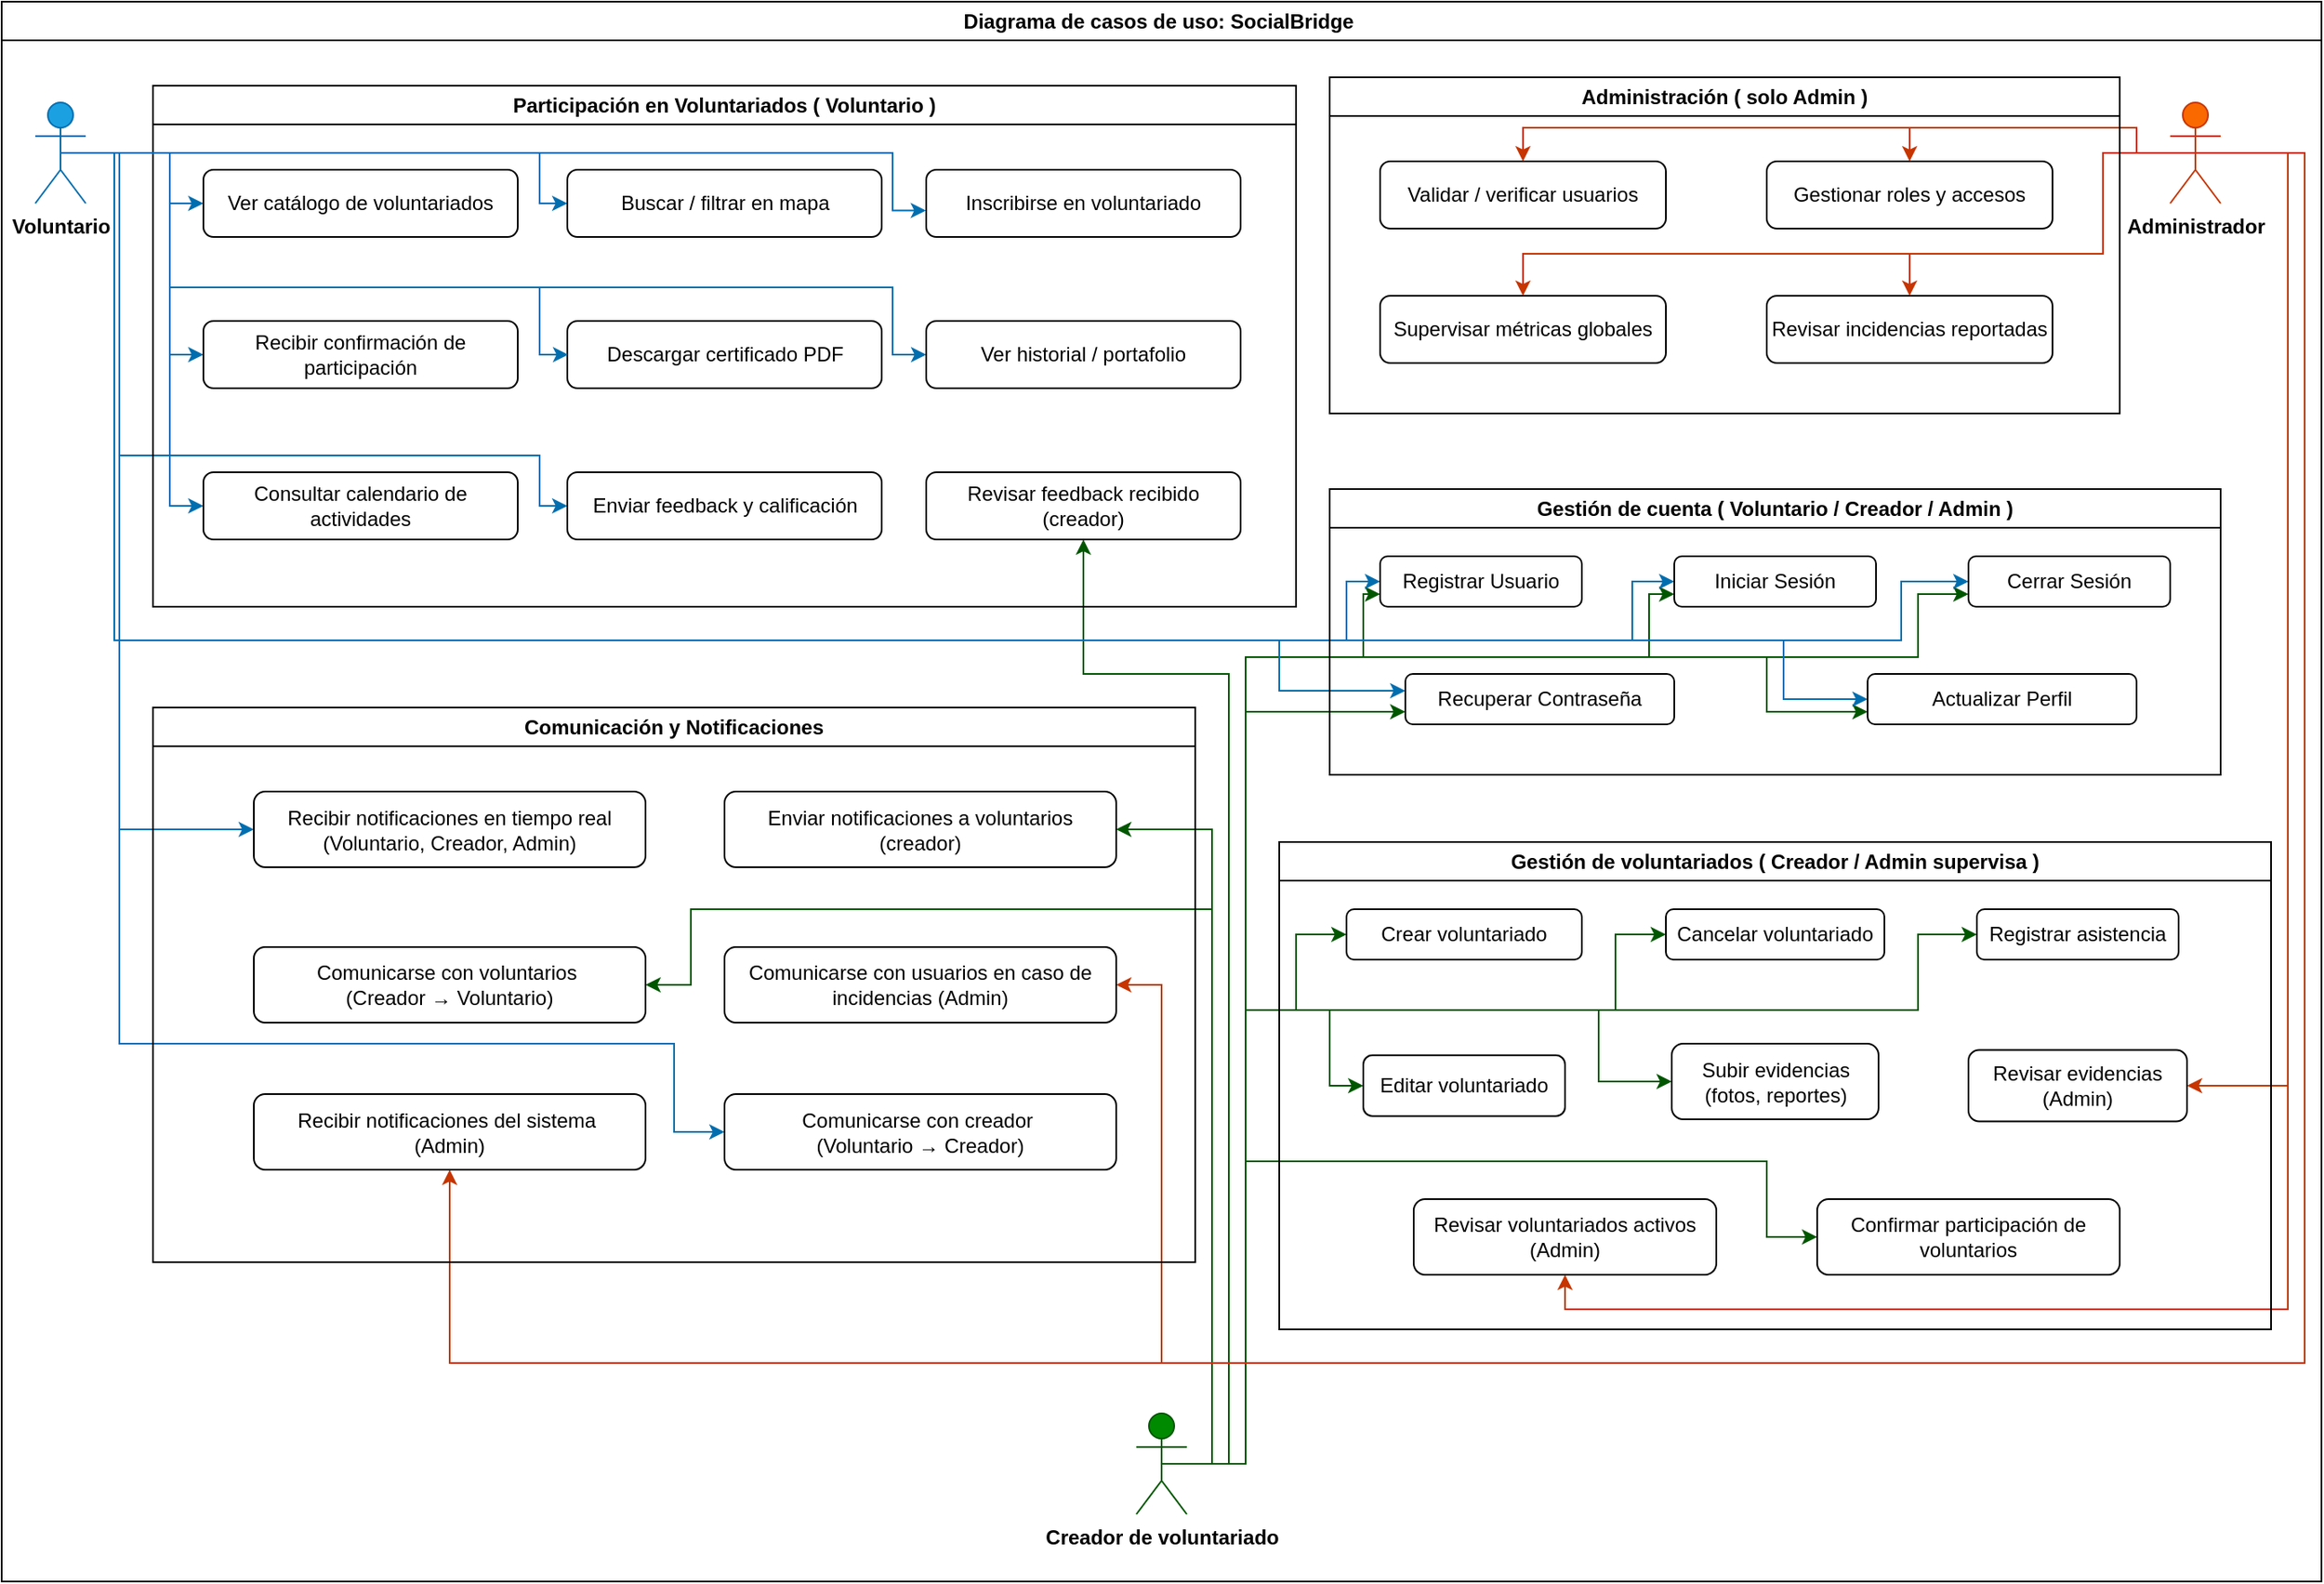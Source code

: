 <mxfile version="28.2.5">
  <diagram name="Página-1" id="DmewBX0y1ZdY4Ol0Ci3O">
    <mxGraphModel dx="1704" dy="954" grid="1" gridSize="10" guides="1" tooltips="1" connect="1" arrows="1" fold="1" page="1" pageScale="1" pageWidth="827" pageHeight="1169" math="0" shadow="0">
      <root>
        <mxCell id="0" />
        <mxCell id="1" parent="0" />
        <mxCell id="eytOWAeSh4qLfrP3CesZ-3" value="Diagrama de casos de uso: SocialBridge&amp;nbsp;" style="swimlane;whiteSpace=wrap;html=1;" vertex="1" parent="1">
          <mxGeometry x="10" y="30" width="1380" height="940" as="geometry" />
        </mxCell>
        <mxCell id="eytOWAeSh4qLfrP3CesZ-129" style="edgeStyle=orthogonalEdgeStyle;rounded=0;orthogonalLoop=1;jettySize=auto;html=1;exitX=0.5;exitY=0.5;exitDx=0;exitDy=0;exitPerimeter=0;entryX=0;entryY=0.75;entryDx=0;entryDy=0;fillColor=#008a00;strokeColor=#005700;" edge="1" parent="eytOWAeSh4qLfrP3CesZ-3" source="eytOWAeSh4qLfrP3CesZ-2" target="eytOWAeSh4qLfrP3CesZ-8">
          <mxGeometry relative="1" as="geometry">
            <Array as="points">
              <mxPoint x="740" y="870" />
              <mxPoint x="740" y="390" />
              <mxPoint x="810" y="390" />
              <mxPoint x="810" y="353" />
            </Array>
          </mxGeometry>
        </mxCell>
        <mxCell id="eytOWAeSh4qLfrP3CesZ-130" style="edgeStyle=orthogonalEdgeStyle;rounded=0;orthogonalLoop=1;jettySize=auto;html=1;exitX=0.5;exitY=0.5;exitDx=0;exitDy=0;exitPerimeter=0;entryX=0;entryY=0.75;entryDx=0;entryDy=0;fillColor=#008a00;strokeColor=#005700;" edge="1" parent="eytOWAeSh4qLfrP3CesZ-3" source="eytOWAeSh4qLfrP3CesZ-2" target="eytOWAeSh4qLfrP3CesZ-19">
          <mxGeometry relative="1" as="geometry">
            <Array as="points">
              <mxPoint x="740" y="870" />
              <mxPoint x="740" y="390" />
              <mxPoint x="980" y="390" />
              <mxPoint x="980" y="353" />
            </Array>
          </mxGeometry>
        </mxCell>
        <mxCell id="eytOWAeSh4qLfrP3CesZ-131" style="edgeStyle=orthogonalEdgeStyle;rounded=0;orthogonalLoop=1;jettySize=auto;html=1;exitX=0.5;exitY=0.5;exitDx=0;exitDy=0;exitPerimeter=0;entryX=0;entryY=0.75;entryDx=0;entryDy=0;fillColor=#008a00;strokeColor=#005700;" edge="1" parent="eytOWAeSh4qLfrP3CesZ-3" source="eytOWAeSh4qLfrP3CesZ-2" target="eytOWAeSh4qLfrP3CesZ-21">
          <mxGeometry relative="1" as="geometry">
            <Array as="points">
              <mxPoint x="740" y="870" />
              <mxPoint x="740" y="390" />
              <mxPoint x="1140" y="390" />
              <mxPoint x="1140" y="353" />
            </Array>
          </mxGeometry>
        </mxCell>
        <mxCell id="eytOWAeSh4qLfrP3CesZ-132" style="edgeStyle=orthogonalEdgeStyle;rounded=0;orthogonalLoop=1;jettySize=auto;html=1;exitX=0.5;exitY=0.5;exitDx=0;exitDy=0;exitPerimeter=0;entryX=0;entryY=0.75;entryDx=0;entryDy=0;fillColor=#008a00;strokeColor=#005700;" edge="1" parent="eytOWAeSh4qLfrP3CesZ-3" source="eytOWAeSh4qLfrP3CesZ-2" target="eytOWAeSh4qLfrP3CesZ-22">
          <mxGeometry relative="1" as="geometry">
            <Array as="points">
              <mxPoint x="740" y="870" />
              <mxPoint x="740" y="423" />
            </Array>
          </mxGeometry>
        </mxCell>
        <mxCell id="eytOWAeSh4qLfrP3CesZ-134" style="edgeStyle=orthogonalEdgeStyle;rounded=0;orthogonalLoop=1;jettySize=auto;html=1;exitX=0.5;exitY=0.5;exitDx=0;exitDy=0;exitPerimeter=0;entryX=0;entryY=0.75;entryDx=0;entryDy=0;fillColor=#008a00;strokeColor=#005700;" edge="1" parent="eytOWAeSh4qLfrP3CesZ-3" source="eytOWAeSh4qLfrP3CesZ-2" target="eytOWAeSh4qLfrP3CesZ-23">
          <mxGeometry relative="1" as="geometry">
            <Array as="points">
              <mxPoint x="740" y="870" />
              <mxPoint x="740" y="390" />
              <mxPoint x="1050" y="390" />
              <mxPoint x="1050" y="423" />
            </Array>
          </mxGeometry>
        </mxCell>
        <mxCell id="eytOWAeSh4qLfrP3CesZ-135" style="edgeStyle=orthogonalEdgeStyle;rounded=0;orthogonalLoop=1;jettySize=auto;html=1;exitX=0.5;exitY=0.5;exitDx=0;exitDy=0;exitPerimeter=0;entryX=0;entryY=0.5;entryDx=0;entryDy=0;fillColor=#008a00;strokeColor=#005700;" edge="1" parent="eytOWAeSh4qLfrP3CesZ-3" source="eytOWAeSh4qLfrP3CesZ-2" target="eytOWAeSh4qLfrP3CesZ-25">
          <mxGeometry relative="1" as="geometry">
            <Array as="points">
              <mxPoint x="740" y="870" />
              <mxPoint x="740" y="600" />
              <mxPoint x="770" y="600" />
              <mxPoint x="770" y="555" />
            </Array>
          </mxGeometry>
        </mxCell>
        <mxCell id="eytOWAeSh4qLfrP3CesZ-136" style="edgeStyle=orthogonalEdgeStyle;rounded=0;orthogonalLoop=1;jettySize=auto;html=1;exitX=0.5;exitY=0.5;exitDx=0;exitDy=0;exitPerimeter=0;entryX=0;entryY=0.5;entryDx=0;entryDy=0;fillColor=#008a00;strokeColor=#005700;" edge="1" parent="eytOWAeSh4qLfrP3CesZ-3" source="eytOWAeSh4qLfrP3CesZ-2" target="eytOWAeSh4qLfrP3CesZ-26">
          <mxGeometry relative="1" as="geometry">
            <Array as="points">
              <mxPoint x="740" y="870" />
              <mxPoint x="740" y="600" />
              <mxPoint x="790" y="600" />
              <mxPoint x="790" y="645" />
            </Array>
          </mxGeometry>
        </mxCell>
        <mxCell id="eytOWAeSh4qLfrP3CesZ-137" style="edgeStyle=orthogonalEdgeStyle;rounded=0;orthogonalLoop=1;jettySize=auto;html=1;exitX=0.5;exitY=0.5;exitDx=0;exitDy=0;exitPerimeter=0;entryX=0;entryY=0.5;entryDx=0;entryDy=0;fillColor=#008a00;strokeColor=#005700;" edge="1" parent="eytOWAeSh4qLfrP3CesZ-3" source="eytOWAeSh4qLfrP3CesZ-2" target="eytOWAeSh4qLfrP3CesZ-27">
          <mxGeometry relative="1" as="geometry">
            <Array as="points">
              <mxPoint x="740" y="870" />
              <mxPoint x="740" y="600" />
              <mxPoint x="960" y="600" />
              <mxPoint x="960" y="555" />
            </Array>
          </mxGeometry>
        </mxCell>
        <mxCell id="eytOWAeSh4qLfrP3CesZ-138" style="edgeStyle=orthogonalEdgeStyle;rounded=0;orthogonalLoop=1;jettySize=auto;html=1;exitX=0.5;exitY=0.5;exitDx=0;exitDy=0;exitPerimeter=0;entryX=0;entryY=0.5;entryDx=0;entryDy=0;fillColor=#008a00;strokeColor=#005700;" edge="1" parent="eytOWAeSh4qLfrP3CesZ-3" source="eytOWAeSh4qLfrP3CesZ-2" target="eytOWAeSh4qLfrP3CesZ-28">
          <mxGeometry relative="1" as="geometry">
            <Array as="points">
              <mxPoint x="740" y="870" />
              <mxPoint x="740" y="690" />
              <mxPoint x="1050" y="690" />
              <mxPoint x="1050" y="735" />
            </Array>
          </mxGeometry>
        </mxCell>
        <mxCell id="eytOWAeSh4qLfrP3CesZ-139" style="edgeStyle=orthogonalEdgeStyle;rounded=0;orthogonalLoop=1;jettySize=auto;html=1;exitX=0.5;exitY=0.5;exitDx=0;exitDy=0;exitPerimeter=0;entryX=0;entryY=0.5;entryDx=0;entryDy=0;fillColor=#008a00;strokeColor=#005700;" edge="1" parent="eytOWAeSh4qLfrP3CesZ-3" source="eytOWAeSh4qLfrP3CesZ-2" target="eytOWAeSh4qLfrP3CesZ-29">
          <mxGeometry relative="1" as="geometry">
            <Array as="points">
              <mxPoint x="740" y="870" />
              <mxPoint x="740" y="600" />
              <mxPoint x="1140" y="600" />
              <mxPoint x="1140" y="555" />
            </Array>
          </mxGeometry>
        </mxCell>
        <mxCell id="eytOWAeSh4qLfrP3CesZ-140" style="edgeStyle=orthogonalEdgeStyle;rounded=0;orthogonalLoop=1;jettySize=auto;html=1;exitX=0.5;exitY=0.5;exitDx=0;exitDy=0;exitPerimeter=0;entryX=0;entryY=0.5;entryDx=0;entryDy=0;fillColor=#008a00;strokeColor=#005700;" edge="1" parent="eytOWAeSh4qLfrP3CesZ-3" source="eytOWAeSh4qLfrP3CesZ-2" target="eytOWAeSh4qLfrP3CesZ-30">
          <mxGeometry relative="1" as="geometry">
            <Array as="points">
              <mxPoint x="740" y="870" />
              <mxPoint x="740" y="600" />
              <mxPoint x="950" y="600" />
              <mxPoint x="950" y="643" />
            </Array>
          </mxGeometry>
        </mxCell>
        <mxCell id="eytOWAeSh4qLfrP3CesZ-142" style="edgeStyle=orthogonalEdgeStyle;rounded=0;orthogonalLoop=1;jettySize=auto;html=1;exitX=0.5;exitY=0.5;exitDx=0;exitDy=0;exitPerimeter=0;entryX=1;entryY=0.5;entryDx=0;entryDy=0;fillColor=#008a00;strokeColor=#005700;" edge="1" parent="eytOWAeSh4qLfrP3CesZ-3" source="eytOWAeSh4qLfrP3CesZ-2" target="eytOWAeSh4qLfrP3CesZ-58">
          <mxGeometry relative="1" as="geometry">
            <Array as="points">
              <mxPoint x="720" y="870" />
              <mxPoint x="720" y="493" />
            </Array>
          </mxGeometry>
        </mxCell>
        <mxCell id="eytOWAeSh4qLfrP3CesZ-143" style="edgeStyle=orthogonalEdgeStyle;rounded=0;orthogonalLoop=1;jettySize=auto;html=1;exitX=0.5;exitY=0.5;exitDx=0;exitDy=0;exitPerimeter=0;entryX=1;entryY=0.5;entryDx=0;entryDy=0;fillColor=#008a00;strokeColor=#005700;" edge="1" parent="eytOWAeSh4qLfrP3CesZ-3" source="eytOWAeSh4qLfrP3CesZ-2" target="eytOWAeSh4qLfrP3CesZ-64">
          <mxGeometry relative="1" as="geometry">
            <Array as="points">
              <mxPoint x="720" y="870" />
              <mxPoint x="720" y="540" />
              <mxPoint x="410" y="540" />
              <mxPoint x="410" y="585" />
            </Array>
          </mxGeometry>
        </mxCell>
        <mxCell id="eytOWAeSh4qLfrP3CesZ-144" style="edgeStyle=orthogonalEdgeStyle;rounded=0;orthogonalLoop=1;jettySize=auto;html=1;exitX=0.5;exitY=0.5;exitDx=0;exitDy=0;exitPerimeter=0;entryX=0.5;entryY=1;entryDx=0;entryDy=0;fillColor=#008a00;strokeColor=#005700;" edge="1" parent="eytOWAeSh4qLfrP3CesZ-3" source="eytOWAeSh4qLfrP3CesZ-2" target="eytOWAeSh4qLfrP3CesZ-55">
          <mxGeometry relative="1" as="geometry">
            <Array as="points">
              <mxPoint x="730" y="870" />
              <mxPoint x="730" y="400" />
              <mxPoint x="644" y="400" />
            </Array>
          </mxGeometry>
        </mxCell>
        <mxCell id="eytOWAeSh4qLfrP3CesZ-2" value="&lt;font style=&quot;color: light-dark(rgb(0, 0, 0), rgb(0, 0, 0));&quot;&gt;&lt;b style=&quot;background-color: light-dark(rgb(255, 255, 255), rgb(0, 204, 0));&quot;&gt;Creador de voluntariado&lt;/b&gt;&lt;/font&gt;" style="shape=umlActor;verticalLabelPosition=bottom;verticalAlign=top;html=1;outlineConnect=0;fillColor=#008a00;fontColor=#ffffff;strokeColor=#005700;" vertex="1" parent="eytOWAeSh4qLfrP3CesZ-3">
          <mxGeometry x="675" y="840" width="30" height="60" as="geometry" />
        </mxCell>
        <mxCell id="eytOWAeSh4qLfrP3CesZ-112" style="edgeStyle=orthogonalEdgeStyle;rounded=0;orthogonalLoop=1;jettySize=auto;html=1;fillColor=#1ba1e2;strokeColor=#006EAF;exitX=0.5;exitY=0.5;exitDx=0;exitDy=0;exitPerimeter=0;" edge="1" parent="eytOWAeSh4qLfrP3CesZ-3" source="eytOWAeSh4qLfrP3CesZ-1" target="eytOWAeSh4qLfrP3CesZ-8">
          <mxGeometry relative="1" as="geometry">
            <mxPoint x="67.04" y="80" as="sourcePoint" />
            <mxPoint x="817" y="340" as="targetPoint" />
            <Array as="points">
              <mxPoint x="67" y="90" />
              <mxPoint x="67" y="380" />
              <mxPoint x="800" y="380" />
              <mxPoint x="800" y="345" />
            </Array>
          </mxGeometry>
        </mxCell>
        <mxCell id="eytOWAeSh4qLfrP3CesZ-113" style="edgeStyle=orthogonalEdgeStyle;rounded=0;orthogonalLoop=1;jettySize=auto;html=1;exitX=0.5;exitY=0.5;exitDx=0;exitDy=0;exitPerimeter=0;fillColor=#1ba1e2;strokeColor=#006EAF;entryX=0;entryY=0.5;entryDx=0;entryDy=0;" edge="1" parent="eytOWAeSh4qLfrP3CesZ-3" source="eytOWAeSh4qLfrP3CesZ-1" target="eytOWAeSh4qLfrP3CesZ-19">
          <mxGeometry relative="1" as="geometry">
            <mxPoint x="1060" y="370" as="targetPoint" />
            <Array as="points">
              <mxPoint x="70" y="90" />
              <mxPoint x="70" y="380" />
              <mxPoint x="970" y="380" />
              <mxPoint x="970" y="345" />
            </Array>
          </mxGeometry>
        </mxCell>
        <mxCell id="eytOWAeSh4qLfrP3CesZ-114" style="edgeStyle=orthogonalEdgeStyle;rounded=0;orthogonalLoop=1;jettySize=auto;html=1;exitX=0.5;exitY=0.5;exitDx=0;exitDy=0;exitPerimeter=0;fillColor=#1ba1e2;strokeColor=#006EAF;" edge="1" parent="eytOWAeSh4qLfrP3CesZ-3" source="eytOWAeSh4qLfrP3CesZ-1" target="eytOWAeSh4qLfrP3CesZ-22">
          <mxGeometry relative="1" as="geometry">
            <Array as="points">
              <mxPoint x="70" y="90" />
              <mxPoint x="70" y="380" />
              <mxPoint x="760" y="380" />
              <mxPoint x="760" y="410" />
            </Array>
          </mxGeometry>
        </mxCell>
        <mxCell id="eytOWAeSh4qLfrP3CesZ-115" style="edgeStyle=orthogonalEdgeStyle;rounded=0;orthogonalLoop=1;jettySize=auto;html=1;exitX=0.5;exitY=0.5;exitDx=0;exitDy=0;exitPerimeter=0;entryX=0;entryY=0.5;entryDx=0;entryDy=0;fillColor=#1ba1e2;strokeColor=#006EAF;" edge="1" parent="eytOWAeSh4qLfrP3CesZ-3" source="eytOWAeSh4qLfrP3CesZ-1" target="eytOWAeSh4qLfrP3CesZ-23">
          <mxGeometry relative="1" as="geometry">
            <Array as="points">
              <mxPoint x="70" y="90" />
              <mxPoint x="70" y="380" />
              <mxPoint x="1060" y="380" />
              <mxPoint x="1060" y="415" />
            </Array>
          </mxGeometry>
        </mxCell>
        <mxCell id="eytOWAeSh4qLfrP3CesZ-116" style="edgeStyle=orthogonalEdgeStyle;rounded=0;orthogonalLoop=1;jettySize=auto;html=1;exitX=0.5;exitY=0.5;exitDx=0;exitDy=0;exitPerimeter=0;entryX=0;entryY=0.5;entryDx=0;entryDy=0;fillColor=#1ba1e2;strokeColor=#006EAF;" edge="1" parent="eytOWAeSh4qLfrP3CesZ-3" source="eytOWAeSh4qLfrP3CesZ-1" target="eytOWAeSh4qLfrP3CesZ-21">
          <mxGeometry relative="1" as="geometry">
            <Array as="points">
              <mxPoint x="70" y="90" />
              <mxPoint x="70" y="380" />
              <mxPoint x="1130" y="380" />
              <mxPoint x="1130" y="345" />
            </Array>
          </mxGeometry>
        </mxCell>
        <mxCell id="eytOWAeSh4qLfrP3CesZ-117" style="edgeStyle=orthogonalEdgeStyle;rounded=0;orthogonalLoop=1;jettySize=auto;html=1;exitX=0.5;exitY=0.5;exitDx=0;exitDy=0;exitPerimeter=0;entryX=0;entryY=0.5;entryDx=0;entryDy=0;fillColor=#1ba1e2;strokeColor=#006EAF;" edge="1" parent="eytOWAeSh4qLfrP3CesZ-3" source="eytOWAeSh4qLfrP3CesZ-1" target="eytOWAeSh4qLfrP3CesZ-41">
          <mxGeometry relative="1" as="geometry">
            <Array as="points">
              <mxPoint x="100" y="90" />
              <mxPoint x="100" y="120" />
            </Array>
          </mxGeometry>
        </mxCell>
        <mxCell id="eytOWAeSh4qLfrP3CesZ-118" style="edgeStyle=orthogonalEdgeStyle;rounded=0;orthogonalLoop=1;jettySize=auto;html=1;exitX=0.5;exitY=0.5;exitDx=0;exitDy=0;exitPerimeter=0;entryX=0;entryY=0.5;entryDx=0;entryDy=0;fillColor=#1ba1e2;strokeColor=#006EAF;" edge="1" parent="eytOWAeSh4qLfrP3CesZ-3" source="eytOWAeSh4qLfrP3CesZ-1" target="eytOWAeSh4qLfrP3CesZ-42">
          <mxGeometry relative="1" as="geometry">
            <Array as="points">
              <mxPoint x="320" y="90" />
              <mxPoint x="320" y="120" />
            </Array>
          </mxGeometry>
        </mxCell>
        <mxCell id="eytOWAeSh4qLfrP3CesZ-120" style="edgeStyle=orthogonalEdgeStyle;rounded=0;orthogonalLoop=1;jettySize=auto;html=1;exitX=0.5;exitY=0.5;exitDx=0;exitDy=0;exitPerimeter=0;entryX=0;entryY=0.5;entryDx=0;entryDy=0;fillColor=#1ba1e2;strokeColor=#006EAF;" edge="1" parent="eytOWAeSh4qLfrP3CesZ-3" source="eytOWAeSh4qLfrP3CesZ-1" target="eytOWAeSh4qLfrP3CesZ-44">
          <mxGeometry relative="1" as="geometry">
            <Array as="points">
              <mxPoint x="100" y="90" />
              <mxPoint x="100" y="210" />
            </Array>
          </mxGeometry>
        </mxCell>
        <mxCell id="eytOWAeSh4qLfrP3CesZ-123" style="edgeStyle=orthogonalEdgeStyle;rounded=0;orthogonalLoop=1;jettySize=auto;html=1;exitX=0.5;exitY=0.5;exitDx=0;exitDy=0;exitPerimeter=0;entryX=0;entryY=0.5;entryDx=0;entryDy=0;fillColor=#1ba1e2;strokeColor=#006EAF;" edge="1" parent="eytOWAeSh4qLfrP3CesZ-3" source="eytOWAeSh4qLfrP3CesZ-1" target="eytOWAeSh4qLfrP3CesZ-52">
          <mxGeometry relative="1" as="geometry">
            <Array as="points">
              <mxPoint x="100" y="90" />
              <mxPoint x="100" y="170" />
              <mxPoint x="530" y="170" />
              <mxPoint x="530" y="210" />
            </Array>
          </mxGeometry>
        </mxCell>
        <mxCell id="eytOWAeSh4qLfrP3CesZ-124" style="edgeStyle=orthogonalEdgeStyle;rounded=0;orthogonalLoop=1;jettySize=auto;html=1;exitX=0.5;exitY=0.5;exitDx=0;exitDy=0;exitPerimeter=0;entryX=0;entryY=0.5;entryDx=0;entryDy=0;fillColor=#1ba1e2;strokeColor=#006EAF;" edge="1" parent="eytOWAeSh4qLfrP3CesZ-3" source="eytOWAeSh4qLfrP3CesZ-1" target="eytOWAeSh4qLfrP3CesZ-53">
          <mxGeometry relative="1" as="geometry">
            <Array as="points">
              <mxPoint x="100" y="90" />
              <mxPoint x="100" y="300" />
            </Array>
          </mxGeometry>
        </mxCell>
        <mxCell id="eytOWAeSh4qLfrP3CesZ-125" style="edgeStyle=orthogonalEdgeStyle;rounded=0;orthogonalLoop=1;jettySize=auto;html=1;exitX=0.5;exitY=0.5;exitDx=0;exitDy=0;exitPerimeter=0;entryX=0;entryY=0.5;entryDx=0;entryDy=0;fillColor=#1ba1e2;strokeColor=#006EAF;" edge="1" parent="eytOWAeSh4qLfrP3CesZ-3" source="eytOWAeSh4qLfrP3CesZ-1" target="eytOWAeSh4qLfrP3CesZ-54">
          <mxGeometry relative="1" as="geometry">
            <Array as="points">
              <mxPoint x="70" y="90" />
              <mxPoint x="70" y="270" />
              <mxPoint x="320" y="270" />
              <mxPoint x="320" y="300" />
            </Array>
          </mxGeometry>
        </mxCell>
        <mxCell id="eytOWAeSh4qLfrP3CesZ-127" style="edgeStyle=orthogonalEdgeStyle;rounded=0;orthogonalLoop=1;jettySize=auto;html=1;exitX=0.5;exitY=0.5;exitDx=0;exitDy=0;exitPerimeter=0;entryX=0;entryY=0.5;entryDx=0;entryDy=0;fillColor=#1ba1e2;strokeColor=#006EAF;" edge="1" parent="eytOWAeSh4qLfrP3CesZ-3" source="eytOWAeSh4qLfrP3CesZ-1" target="eytOWAeSh4qLfrP3CesZ-57">
          <mxGeometry relative="1" as="geometry">
            <Array as="points">
              <mxPoint x="70" y="90" />
              <mxPoint x="70" y="493" />
            </Array>
          </mxGeometry>
        </mxCell>
        <mxCell id="eytOWAeSh4qLfrP3CesZ-128" style="edgeStyle=orthogonalEdgeStyle;rounded=0;orthogonalLoop=1;jettySize=auto;html=1;exitX=0.5;exitY=0.5;exitDx=0;exitDy=0;exitPerimeter=0;entryX=0;entryY=0.5;entryDx=0;entryDy=0;fillColor=#1ba1e2;strokeColor=#006EAF;" edge="1" parent="eytOWAeSh4qLfrP3CesZ-3" source="eytOWAeSh4qLfrP3CesZ-1" target="eytOWAeSh4qLfrP3CesZ-59">
          <mxGeometry relative="1" as="geometry">
            <Array as="points">
              <mxPoint x="70" y="90" />
              <mxPoint x="70" y="620" />
              <mxPoint x="400" y="620" />
              <mxPoint x="400" y="673" />
            </Array>
          </mxGeometry>
        </mxCell>
        <mxCell id="eytOWAeSh4qLfrP3CesZ-1" value="&lt;span style=&quot;background-color: light-dark(rgb(255, 255, 255), rgb(0, 153, 153));&quot;&gt;&lt;font style=&quot;color: light-dark(rgb(0, 0, 0), rgb(0, 0, 0));&quot;&gt;&lt;b style=&quot;&quot;&gt;Voluntario&lt;/b&gt;&lt;/font&gt;&lt;/span&gt;" style="shape=umlActor;verticalLabelPosition=bottom;verticalAlign=top;html=1;outlineConnect=0;fillColor=#1ba1e2;fontColor=#ffffff;strokeColor=#006EAF;" vertex="1" parent="eytOWAeSh4qLfrP3CesZ-3">
          <mxGeometry x="20" y="60" width="30" height="60" as="geometry" />
        </mxCell>
        <mxCell id="eytOWAeSh4qLfrP3CesZ-145" style="edgeStyle=orthogonalEdgeStyle;rounded=0;orthogonalLoop=1;jettySize=auto;html=1;exitX=0.5;exitY=0.5;exitDx=0;exitDy=0;exitPerimeter=0;entryX=0.5;entryY=0;entryDx=0;entryDy=0;fillColor=#fa6800;strokeColor=#C73500;" edge="1" parent="eytOWAeSh4qLfrP3CesZ-3" source="eytOWAeSh4qLfrP3CesZ-7" target="eytOWAeSh4qLfrP3CesZ-105">
          <mxGeometry relative="1" as="geometry">
            <Array as="points">
              <mxPoint x="1270" y="90" />
              <mxPoint x="1270" y="75" />
              <mxPoint x="905" y="75" />
            </Array>
          </mxGeometry>
        </mxCell>
        <mxCell id="eytOWAeSh4qLfrP3CesZ-146" style="edgeStyle=orthogonalEdgeStyle;rounded=0;orthogonalLoop=1;jettySize=auto;html=1;exitX=0.5;exitY=0.5;exitDx=0;exitDy=0;exitPerimeter=0;entryX=0.5;entryY=0;entryDx=0;entryDy=0;fillColor=#fa6800;strokeColor=#C73500;" edge="1" parent="eytOWAeSh4qLfrP3CesZ-3" source="eytOWAeSh4qLfrP3CesZ-7" target="eytOWAeSh4qLfrP3CesZ-106">
          <mxGeometry relative="1" as="geometry">
            <Array as="points">
              <mxPoint x="1270" y="90" />
              <mxPoint x="1270" y="75" />
              <mxPoint x="1135" y="75" />
            </Array>
          </mxGeometry>
        </mxCell>
        <mxCell id="eytOWAeSh4qLfrP3CesZ-148" style="edgeStyle=orthogonalEdgeStyle;rounded=0;orthogonalLoop=1;jettySize=auto;html=1;exitX=0.5;exitY=0.5;exitDx=0;exitDy=0;exitPerimeter=0;fillColor=#fa6800;strokeColor=#C73500;" edge="1" parent="eytOWAeSh4qLfrP3CesZ-3" source="eytOWAeSh4qLfrP3CesZ-7" target="eytOWAeSh4qLfrP3CesZ-107">
          <mxGeometry relative="1" as="geometry">
            <Array as="points">
              <mxPoint x="1250" y="90" />
              <mxPoint x="1250" y="150" />
              <mxPoint x="905" y="150" />
            </Array>
          </mxGeometry>
        </mxCell>
        <mxCell id="eytOWAeSh4qLfrP3CesZ-149" style="edgeStyle=orthogonalEdgeStyle;rounded=0;orthogonalLoop=1;jettySize=auto;html=1;exitX=0.5;exitY=0.5;exitDx=0;exitDy=0;exitPerimeter=0;fillColor=#fa6800;strokeColor=#C73500;" edge="1" parent="eytOWAeSh4qLfrP3CesZ-3" source="eytOWAeSh4qLfrP3CesZ-7" target="eytOWAeSh4qLfrP3CesZ-108">
          <mxGeometry relative="1" as="geometry">
            <Array as="points">
              <mxPoint x="1250" y="90" />
              <mxPoint x="1250" y="150" />
              <mxPoint x="1135" y="150" />
            </Array>
          </mxGeometry>
        </mxCell>
        <mxCell id="eytOWAeSh4qLfrP3CesZ-150" style="edgeStyle=orthogonalEdgeStyle;rounded=0;orthogonalLoop=1;jettySize=auto;html=1;exitX=0.5;exitY=0.5;exitDx=0;exitDy=0;exitPerimeter=0;entryX=1;entryY=0.5;entryDx=0;entryDy=0;fillColor=#fa6800;strokeColor=#C73500;" edge="1" parent="eytOWAeSh4qLfrP3CesZ-3" source="eytOWAeSh4qLfrP3CesZ-7" target="eytOWAeSh4qLfrP3CesZ-39">
          <mxGeometry relative="1" as="geometry">
            <mxPoint x="1350" y="400" as="targetPoint" />
            <Array as="points">
              <mxPoint x="1360" y="90" />
              <mxPoint x="1360" y="645" />
            </Array>
          </mxGeometry>
        </mxCell>
        <mxCell id="eytOWAeSh4qLfrP3CesZ-151" style="edgeStyle=orthogonalEdgeStyle;rounded=0;orthogonalLoop=1;jettySize=auto;html=1;exitX=0.5;exitY=0.5;exitDx=0;exitDy=0;exitPerimeter=0;entryX=0.5;entryY=1;entryDx=0;entryDy=0;fillColor=#fa6800;strokeColor=#C73500;" edge="1" parent="eytOWAeSh4qLfrP3CesZ-3" source="eytOWAeSh4qLfrP3CesZ-7" target="eytOWAeSh4qLfrP3CesZ-38">
          <mxGeometry relative="1" as="geometry">
            <Array as="points">
              <mxPoint x="1360" y="90" />
              <mxPoint x="1360" y="778" />
              <mxPoint x="930" y="778" />
            </Array>
          </mxGeometry>
        </mxCell>
        <mxCell id="eytOWAeSh4qLfrP3CesZ-152" style="edgeStyle=orthogonalEdgeStyle;rounded=0;orthogonalLoop=1;jettySize=auto;html=1;exitX=0.5;exitY=0.5;exitDx=0;exitDy=0;exitPerimeter=0;entryX=0.5;entryY=1;entryDx=0;entryDy=0;fillColor=#fa6800;strokeColor=#C73500;" edge="1" parent="eytOWAeSh4qLfrP3CesZ-3" source="eytOWAeSh4qLfrP3CesZ-7" target="eytOWAeSh4qLfrP3CesZ-66">
          <mxGeometry relative="1" as="geometry">
            <Array as="points">
              <mxPoint x="1370" y="90" />
              <mxPoint x="1370" y="810" />
              <mxPoint x="266" y="810" />
            </Array>
          </mxGeometry>
        </mxCell>
        <mxCell id="eytOWAeSh4qLfrP3CesZ-153" style="edgeStyle=orthogonalEdgeStyle;rounded=0;orthogonalLoop=1;jettySize=auto;html=1;exitX=0.5;exitY=0.5;exitDx=0;exitDy=0;exitPerimeter=0;entryX=1;entryY=0.5;entryDx=0;entryDy=0;fillColor=#fa6800;strokeColor=#C73500;" edge="1" parent="eytOWAeSh4qLfrP3CesZ-3" source="eytOWAeSh4qLfrP3CesZ-7" target="eytOWAeSh4qLfrP3CesZ-65">
          <mxGeometry relative="1" as="geometry">
            <Array as="points">
              <mxPoint x="1370" y="90" />
              <mxPoint x="1370" y="810" />
              <mxPoint x="690" y="810" />
              <mxPoint x="690" y="585" />
            </Array>
          </mxGeometry>
        </mxCell>
        <mxCell id="eytOWAeSh4qLfrP3CesZ-7" value="&lt;font style=&quot;color: light-dark(rgb(0, 0, 0), rgb(0, 0, 0)); background-color: light-dark(rgb(255, 255, 255), rgb(204, 102, 0));&quot;&gt;&lt;b&gt;Administrador&lt;/b&gt;&lt;/font&gt;" style="shape=umlActor;verticalLabelPosition=bottom;verticalAlign=top;html=1;outlineConnect=0;fillColor=#fa6800;fontColor=#000000;strokeColor=#C73500;" vertex="1" parent="eytOWAeSh4qLfrP3CesZ-3">
          <mxGeometry x="1290" y="60" width="30" height="60" as="geometry" />
        </mxCell>
        <mxCell id="eytOWAeSh4qLfrP3CesZ-20" value="Gestión de cuenta ( Voluntario / Creador / Admin )" style="swimlane;whiteSpace=wrap;html=1;" vertex="1" parent="eytOWAeSh4qLfrP3CesZ-3">
          <mxGeometry x="790" y="290" width="530" height="170" as="geometry" />
        </mxCell>
        <mxCell id="eytOWAeSh4qLfrP3CesZ-8" value="Registrar Usuario" style="rounded=1;whiteSpace=wrap;html=1;" vertex="1" parent="eytOWAeSh4qLfrP3CesZ-20">
          <mxGeometry x="30" y="40" width="120" height="30" as="geometry" />
        </mxCell>
        <mxCell id="eytOWAeSh4qLfrP3CesZ-19" value="Iniciar Sesión" style="rounded=1;whiteSpace=wrap;html=1;" vertex="1" parent="eytOWAeSh4qLfrP3CesZ-20">
          <mxGeometry x="205" y="40" width="120" height="30" as="geometry" />
        </mxCell>
        <mxCell id="eytOWAeSh4qLfrP3CesZ-21" value="Cerrar Sesión" style="rounded=1;whiteSpace=wrap;html=1;" vertex="1" parent="eytOWAeSh4qLfrP3CesZ-20">
          <mxGeometry x="380" y="40" width="120" height="30" as="geometry" />
        </mxCell>
        <mxCell id="eytOWAeSh4qLfrP3CesZ-22" value="Recuperar Contraseña" style="rounded=1;whiteSpace=wrap;html=1;" vertex="1" parent="eytOWAeSh4qLfrP3CesZ-20">
          <mxGeometry x="45" y="110" width="160" height="30" as="geometry" />
        </mxCell>
        <mxCell id="eytOWAeSh4qLfrP3CesZ-23" value="Actualizar Perfil" style="rounded=1;whiteSpace=wrap;html=1;" vertex="1" parent="eytOWAeSh4qLfrP3CesZ-20">
          <mxGeometry x="320" y="110" width="160" height="30" as="geometry" />
        </mxCell>
        <mxCell id="eytOWAeSh4qLfrP3CesZ-40" value="Participación en Voluntariados ( Voluntario )" style="swimlane;whiteSpace=wrap;html=1;" vertex="1" parent="eytOWAeSh4qLfrP3CesZ-3">
          <mxGeometry x="90" y="50" width="680" height="310" as="geometry" />
        </mxCell>
        <mxCell id="eytOWAeSh4qLfrP3CesZ-41" value="Ver catálogo de voluntariados" style="rounded=1;whiteSpace=wrap;html=1;" vertex="1" parent="eytOWAeSh4qLfrP3CesZ-40">
          <mxGeometry x="30" y="50" width="187" height="40" as="geometry" />
        </mxCell>
        <mxCell id="eytOWAeSh4qLfrP3CesZ-42" value="Buscar / filtrar en mapa" style="rounded=1;whiteSpace=wrap;html=1;" vertex="1" parent="eytOWAeSh4qLfrP3CesZ-40">
          <mxGeometry x="246.5" y="50" width="187" height="40" as="geometry" />
        </mxCell>
        <mxCell id="eytOWAeSh4qLfrP3CesZ-43" value="Inscribirse en voluntariado" style="rounded=1;whiteSpace=wrap;html=1;" vertex="1" parent="eytOWAeSh4qLfrP3CesZ-40">
          <mxGeometry x="460" y="50" width="187" height="40" as="geometry" />
        </mxCell>
        <mxCell id="eytOWAeSh4qLfrP3CesZ-44" value="Recibir confirmación de participación" style="rounded=1;whiteSpace=wrap;html=1;" vertex="1" parent="eytOWAeSh4qLfrP3CesZ-40">
          <mxGeometry x="30" y="140" width="187" height="40" as="geometry" />
        </mxCell>
        <mxCell id="eytOWAeSh4qLfrP3CesZ-45" value="Descargar certificado PDF" style="rounded=1;whiteSpace=wrap;html=1;" vertex="1" parent="eytOWAeSh4qLfrP3CesZ-40">
          <mxGeometry x="246.5" y="140" width="187" height="40" as="geometry" />
        </mxCell>
        <mxCell id="eytOWAeSh4qLfrP3CesZ-52" value="Ver historial / portafolio" style="rounded=1;whiteSpace=wrap;html=1;" vertex="1" parent="eytOWAeSh4qLfrP3CesZ-40">
          <mxGeometry x="460" y="140" width="187" height="40" as="geometry" />
        </mxCell>
        <mxCell id="eytOWAeSh4qLfrP3CesZ-53" value="Consultar calendario de actividades" style="rounded=1;whiteSpace=wrap;html=1;" vertex="1" parent="eytOWAeSh4qLfrP3CesZ-40">
          <mxGeometry x="30" y="230" width="187" height="40" as="geometry" />
        </mxCell>
        <mxCell id="eytOWAeSh4qLfrP3CesZ-54" value="Enviar feedback y calificación" style="rounded=1;whiteSpace=wrap;html=1;" vertex="1" parent="eytOWAeSh4qLfrP3CesZ-40">
          <mxGeometry x="246.5" y="230" width="187" height="40" as="geometry" />
        </mxCell>
        <mxCell id="eytOWAeSh4qLfrP3CesZ-55" value="Revisar feedback recibido (creador)" style="rounded=1;whiteSpace=wrap;html=1;" vertex="1" parent="eytOWAeSh4qLfrP3CesZ-40">
          <mxGeometry x="460" y="230" width="187" height="40" as="geometry" />
        </mxCell>
        <mxCell id="eytOWAeSh4qLfrP3CesZ-121" style="edgeStyle=orthogonalEdgeStyle;rounded=0;orthogonalLoop=1;jettySize=auto;html=1;exitX=0.5;exitY=0.5;exitDx=0;exitDy=0;exitPerimeter=0;fillColor=#1ba1e2;strokeColor=#006EAF;" edge="1" parent="eytOWAeSh4qLfrP3CesZ-40" source="eytOWAeSh4qLfrP3CesZ-1">
          <mxGeometry relative="1" as="geometry">
            <mxPoint x="247" y="160" as="targetPoint" />
            <Array as="points">
              <mxPoint x="10" y="40" />
              <mxPoint x="10" y="120" />
              <mxPoint x="230" y="120" />
              <mxPoint x="230" y="160" />
              <mxPoint x="247" y="160" />
            </Array>
          </mxGeometry>
        </mxCell>
        <mxCell id="eytOWAeSh4qLfrP3CesZ-56" value="Comunicación y Notificaciones" style="swimlane;whiteSpace=wrap;html=1;" vertex="1" parent="eytOWAeSh4qLfrP3CesZ-3">
          <mxGeometry x="90" y="420" width="620" height="330" as="geometry" />
        </mxCell>
        <mxCell id="eytOWAeSh4qLfrP3CesZ-57" value="Recibir notificaciones en tiempo real (Voluntario, Creador, Admin)" style="rounded=1;whiteSpace=wrap;html=1;" vertex="1" parent="eytOWAeSh4qLfrP3CesZ-56">
          <mxGeometry x="60" y="50" width="233" height="45" as="geometry" />
        </mxCell>
        <mxCell id="eytOWAeSh4qLfrP3CesZ-58" value="Enviar notificaciones a voluntarios (creador)" style="rounded=1;whiteSpace=wrap;html=1;" vertex="1" parent="eytOWAeSh4qLfrP3CesZ-56">
          <mxGeometry x="340" y="50" width="233" height="45" as="geometry" />
        </mxCell>
        <mxCell id="eytOWAeSh4qLfrP3CesZ-59" value="Comunicarse con creador&amp;nbsp;&lt;div&gt;(Voluntario → Creador)&lt;/div&gt;" style="rounded=1;whiteSpace=wrap;html=1;" vertex="1" parent="eytOWAeSh4qLfrP3CesZ-56">
          <mxGeometry x="340" y="230" width="233" height="45" as="geometry" />
        </mxCell>
        <mxCell id="eytOWAeSh4qLfrP3CesZ-64" value="Comunicarse con voluntarios&amp;nbsp;&lt;div&gt;(Creador → Voluntario)&lt;/div&gt;" style="rounded=1;whiteSpace=wrap;html=1;" vertex="1" parent="eytOWAeSh4qLfrP3CesZ-56">
          <mxGeometry x="60" y="142.5" width="233" height="45" as="geometry" />
        </mxCell>
        <mxCell id="eytOWAeSh4qLfrP3CesZ-65" value="Comunicarse con usuarios en caso de incidencias (Admin)" style="rounded=1;whiteSpace=wrap;html=1;" vertex="1" parent="eytOWAeSh4qLfrP3CesZ-56">
          <mxGeometry x="340" y="142.5" width="233" height="45" as="geometry" />
        </mxCell>
        <mxCell id="eytOWAeSh4qLfrP3CesZ-66" value="Recibir notificaciones del sistema&amp;nbsp;&lt;div&gt;(Admin)&lt;/div&gt;" style="rounded=1;whiteSpace=wrap;html=1;" vertex="1" parent="eytOWAeSh4qLfrP3CesZ-56">
          <mxGeometry x="60" y="230" width="233" height="45" as="geometry" />
        </mxCell>
        <mxCell id="eytOWAeSh4qLfrP3CesZ-67" value="Administración ( solo Admin )" style="swimlane;whiteSpace=wrap;html=1;" vertex="1" parent="eytOWAeSh4qLfrP3CesZ-3">
          <mxGeometry x="790" y="45" width="470" height="200" as="geometry" />
        </mxCell>
        <mxCell id="eytOWAeSh4qLfrP3CesZ-105" value="Validar / verificar usuarios" style="rounded=1;whiteSpace=wrap;html=1;" vertex="1" parent="eytOWAeSh4qLfrP3CesZ-67">
          <mxGeometry x="30" y="50" width="170" height="40" as="geometry" />
        </mxCell>
        <mxCell id="eytOWAeSh4qLfrP3CesZ-106" value="Gestionar roles y accesos" style="rounded=1;whiteSpace=wrap;html=1;" vertex="1" parent="eytOWAeSh4qLfrP3CesZ-67">
          <mxGeometry x="260" y="50" width="170" height="40" as="geometry" />
        </mxCell>
        <mxCell id="eytOWAeSh4qLfrP3CesZ-107" value="Supervisar métricas globales" style="rounded=1;whiteSpace=wrap;html=1;" vertex="1" parent="eytOWAeSh4qLfrP3CesZ-67">
          <mxGeometry x="30" y="130" width="170" height="40" as="geometry" />
        </mxCell>
        <mxCell id="eytOWAeSh4qLfrP3CesZ-108" value="Revisar incidencias reportadas" style="rounded=1;whiteSpace=wrap;html=1;" vertex="1" parent="eytOWAeSh4qLfrP3CesZ-67">
          <mxGeometry x="260" y="130" width="170" height="40" as="geometry" />
        </mxCell>
        <mxCell id="eytOWAeSh4qLfrP3CesZ-24" value="Gestión de voluntariados ( Creador / Admin supervisa )" style="swimlane;whiteSpace=wrap;html=1;" vertex="1" parent="eytOWAeSh4qLfrP3CesZ-3">
          <mxGeometry x="760" y="500" width="590" height="290" as="geometry" />
        </mxCell>
        <mxCell id="eytOWAeSh4qLfrP3CesZ-25" value="Crear voluntariado" style="rounded=1;whiteSpace=wrap;html=1;" vertex="1" parent="eytOWAeSh4qLfrP3CesZ-24">
          <mxGeometry x="40" y="40" width="140" height="30" as="geometry" />
        </mxCell>
        <mxCell id="eytOWAeSh4qLfrP3CesZ-26" value="Editar voluntariado" style="rounded=1;whiteSpace=wrap;html=1;" vertex="1" parent="eytOWAeSh4qLfrP3CesZ-24">
          <mxGeometry x="50" y="126.88" width="120" height="36.25" as="geometry" />
        </mxCell>
        <mxCell id="eytOWAeSh4qLfrP3CesZ-27" value="Cancelar voluntariado" style="rounded=1;whiteSpace=wrap;html=1;" vertex="1" parent="eytOWAeSh4qLfrP3CesZ-24">
          <mxGeometry x="230" y="40" width="130" height="30" as="geometry" />
        </mxCell>
        <mxCell id="eytOWAeSh4qLfrP3CesZ-28" value="Confirmar participación de voluntarios" style="rounded=1;whiteSpace=wrap;html=1;" vertex="1" parent="eytOWAeSh4qLfrP3CesZ-24">
          <mxGeometry x="320" y="212.5" width="180" height="45" as="geometry" />
        </mxCell>
        <mxCell id="eytOWAeSh4qLfrP3CesZ-29" value="Registrar asistencia" style="rounded=1;whiteSpace=wrap;html=1;" vertex="1" parent="eytOWAeSh4qLfrP3CesZ-24">
          <mxGeometry x="415" y="40" width="120" height="30" as="geometry" />
        </mxCell>
        <mxCell id="eytOWAeSh4qLfrP3CesZ-30" value="Subir evidencias (fotos, reportes)" style="rounded=1;whiteSpace=wrap;html=1;" vertex="1" parent="eytOWAeSh4qLfrP3CesZ-24">
          <mxGeometry x="233.5" y="120" width="123" height="45" as="geometry" />
        </mxCell>
        <mxCell id="eytOWAeSh4qLfrP3CesZ-38" value="Revisar voluntariados activos (Admin)" style="rounded=1;whiteSpace=wrap;html=1;" vertex="1" parent="eytOWAeSh4qLfrP3CesZ-24">
          <mxGeometry x="80" y="212.5" width="180" height="45" as="geometry" />
        </mxCell>
        <mxCell id="eytOWAeSh4qLfrP3CesZ-39" value="Revisar evidencias (Admin)" style="rounded=1;whiteSpace=wrap;html=1;" vertex="1" parent="eytOWAeSh4qLfrP3CesZ-24">
          <mxGeometry x="410" y="123.75" width="130" height="42.5" as="geometry" />
        </mxCell>
        <mxCell id="eytOWAeSh4qLfrP3CesZ-110" style="edgeStyle=orthogonalEdgeStyle;rounded=0;orthogonalLoop=1;jettySize=auto;html=1;exitX=0.5;exitY=1;exitDx=0;exitDy=0;" edge="1" parent="eytOWAeSh4qLfrP3CesZ-24" source="eytOWAeSh4qLfrP3CesZ-25" target="eytOWAeSh4qLfrP3CesZ-25">
          <mxGeometry relative="1" as="geometry" />
        </mxCell>
        <mxCell id="eytOWAeSh4qLfrP3CesZ-119" style="edgeStyle=orthogonalEdgeStyle;rounded=0;orthogonalLoop=1;jettySize=auto;html=1;exitX=0.5;exitY=0.5;exitDx=0;exitDy=0;exitPerimeter=0;entryX=-0.001;entryY=0.607;entryDx=0;entryDy=0;entryPerimeter=0;fillColor=#1ba1e2;strokeColor=#006EAF;" edge="1" parent="eytOWAeSh4qLfrP3CesZ-3" source="eytOWAeSh4qLfrP3CesZ-1" target="eytOWAeSh4qLfrP3CesZ-43">
          <mxGeometry relative="1" as="geometry">
            <Array as="points">
              <mxPoint x="530" y="90" />
              <mxPoint x="530" y="124" />
            </Array>
          </mxGeometry>
        </mxCell>
      </root>
    </mxGraphModel>
  </diagram>
</mxfile>
